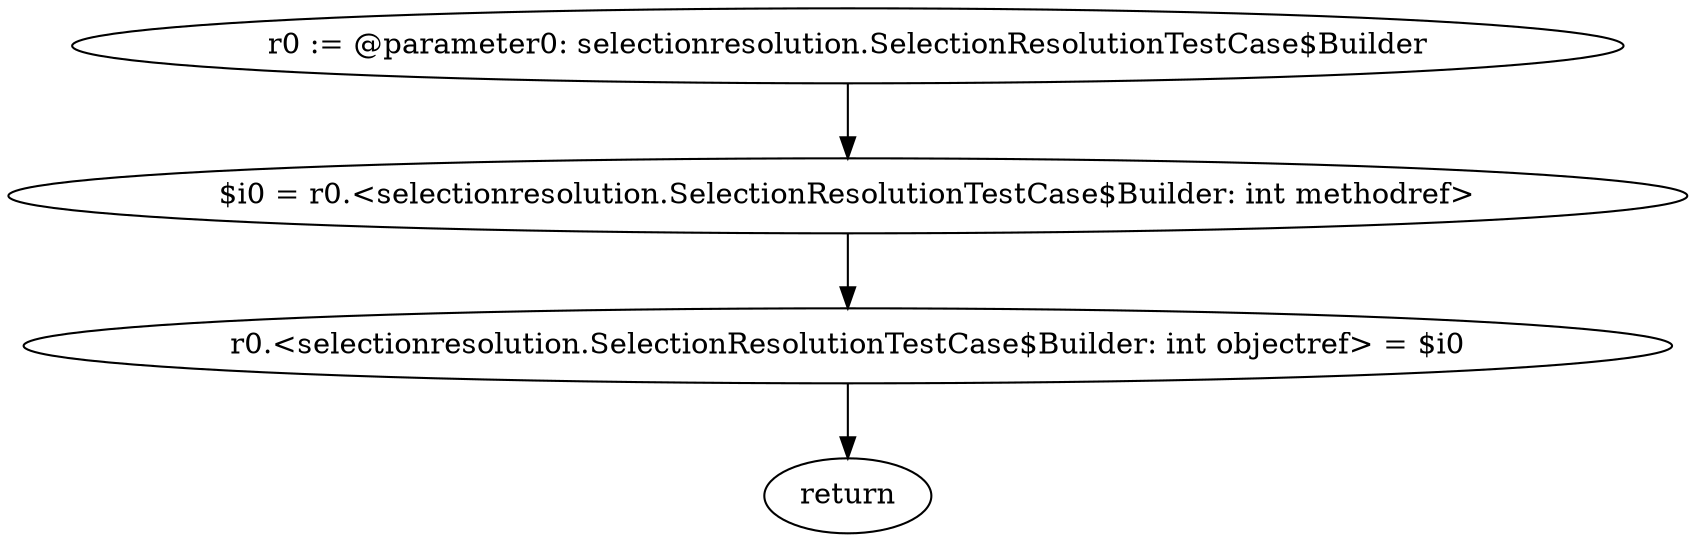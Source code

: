 digraph "unitGraph" {
    "r0 := @parameter0: selectionresolution.SelectionResolutionTestCase$Builder"
    "$i0 = r0.<selectionresolution.SelectionResolutionTestCase$Builder: int methodref>"
    "r0.<selectionresolution.SelectionResolutionTestCase$Builder: int objectref> = $i0"
    "return"
    "r0 := @parameter0: selectionresolution.SelectionResolutionTestCase$Builder"->"$i0 = r0.<selectionresolution.SelectionResolutionTestCase$Builder: int methodref>";
    "$i0 = r0.<selectionresolution.SelectionResolutionTestCase$Builder: int methodref>"->"r0.<selectionresolution.SelectionResolutionTestCase$Builder: int objectref> = $i0";
    "r0.<selectionresolution.SelectionResolutionTestCase$Builder: int objectref> = $i0"->"return";
}
